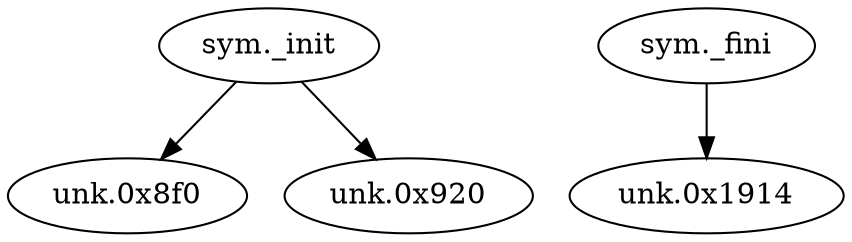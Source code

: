 digraph code {
  "0x000008cc" [label="sym._init"];
  "0x000008cc" -> "0x000008f0";
  "0x000008f0" [label="unk.0x8f0"];
  "0x000008cc" -> "0x00000920";
  "0x00000920" [label="unk.0x920"];
  "0x000018f0" [label="sym._fini"];
  "0x000018f0" -> "0x00001914";
  "0x00001914" [label="unk.0x1914"];
}